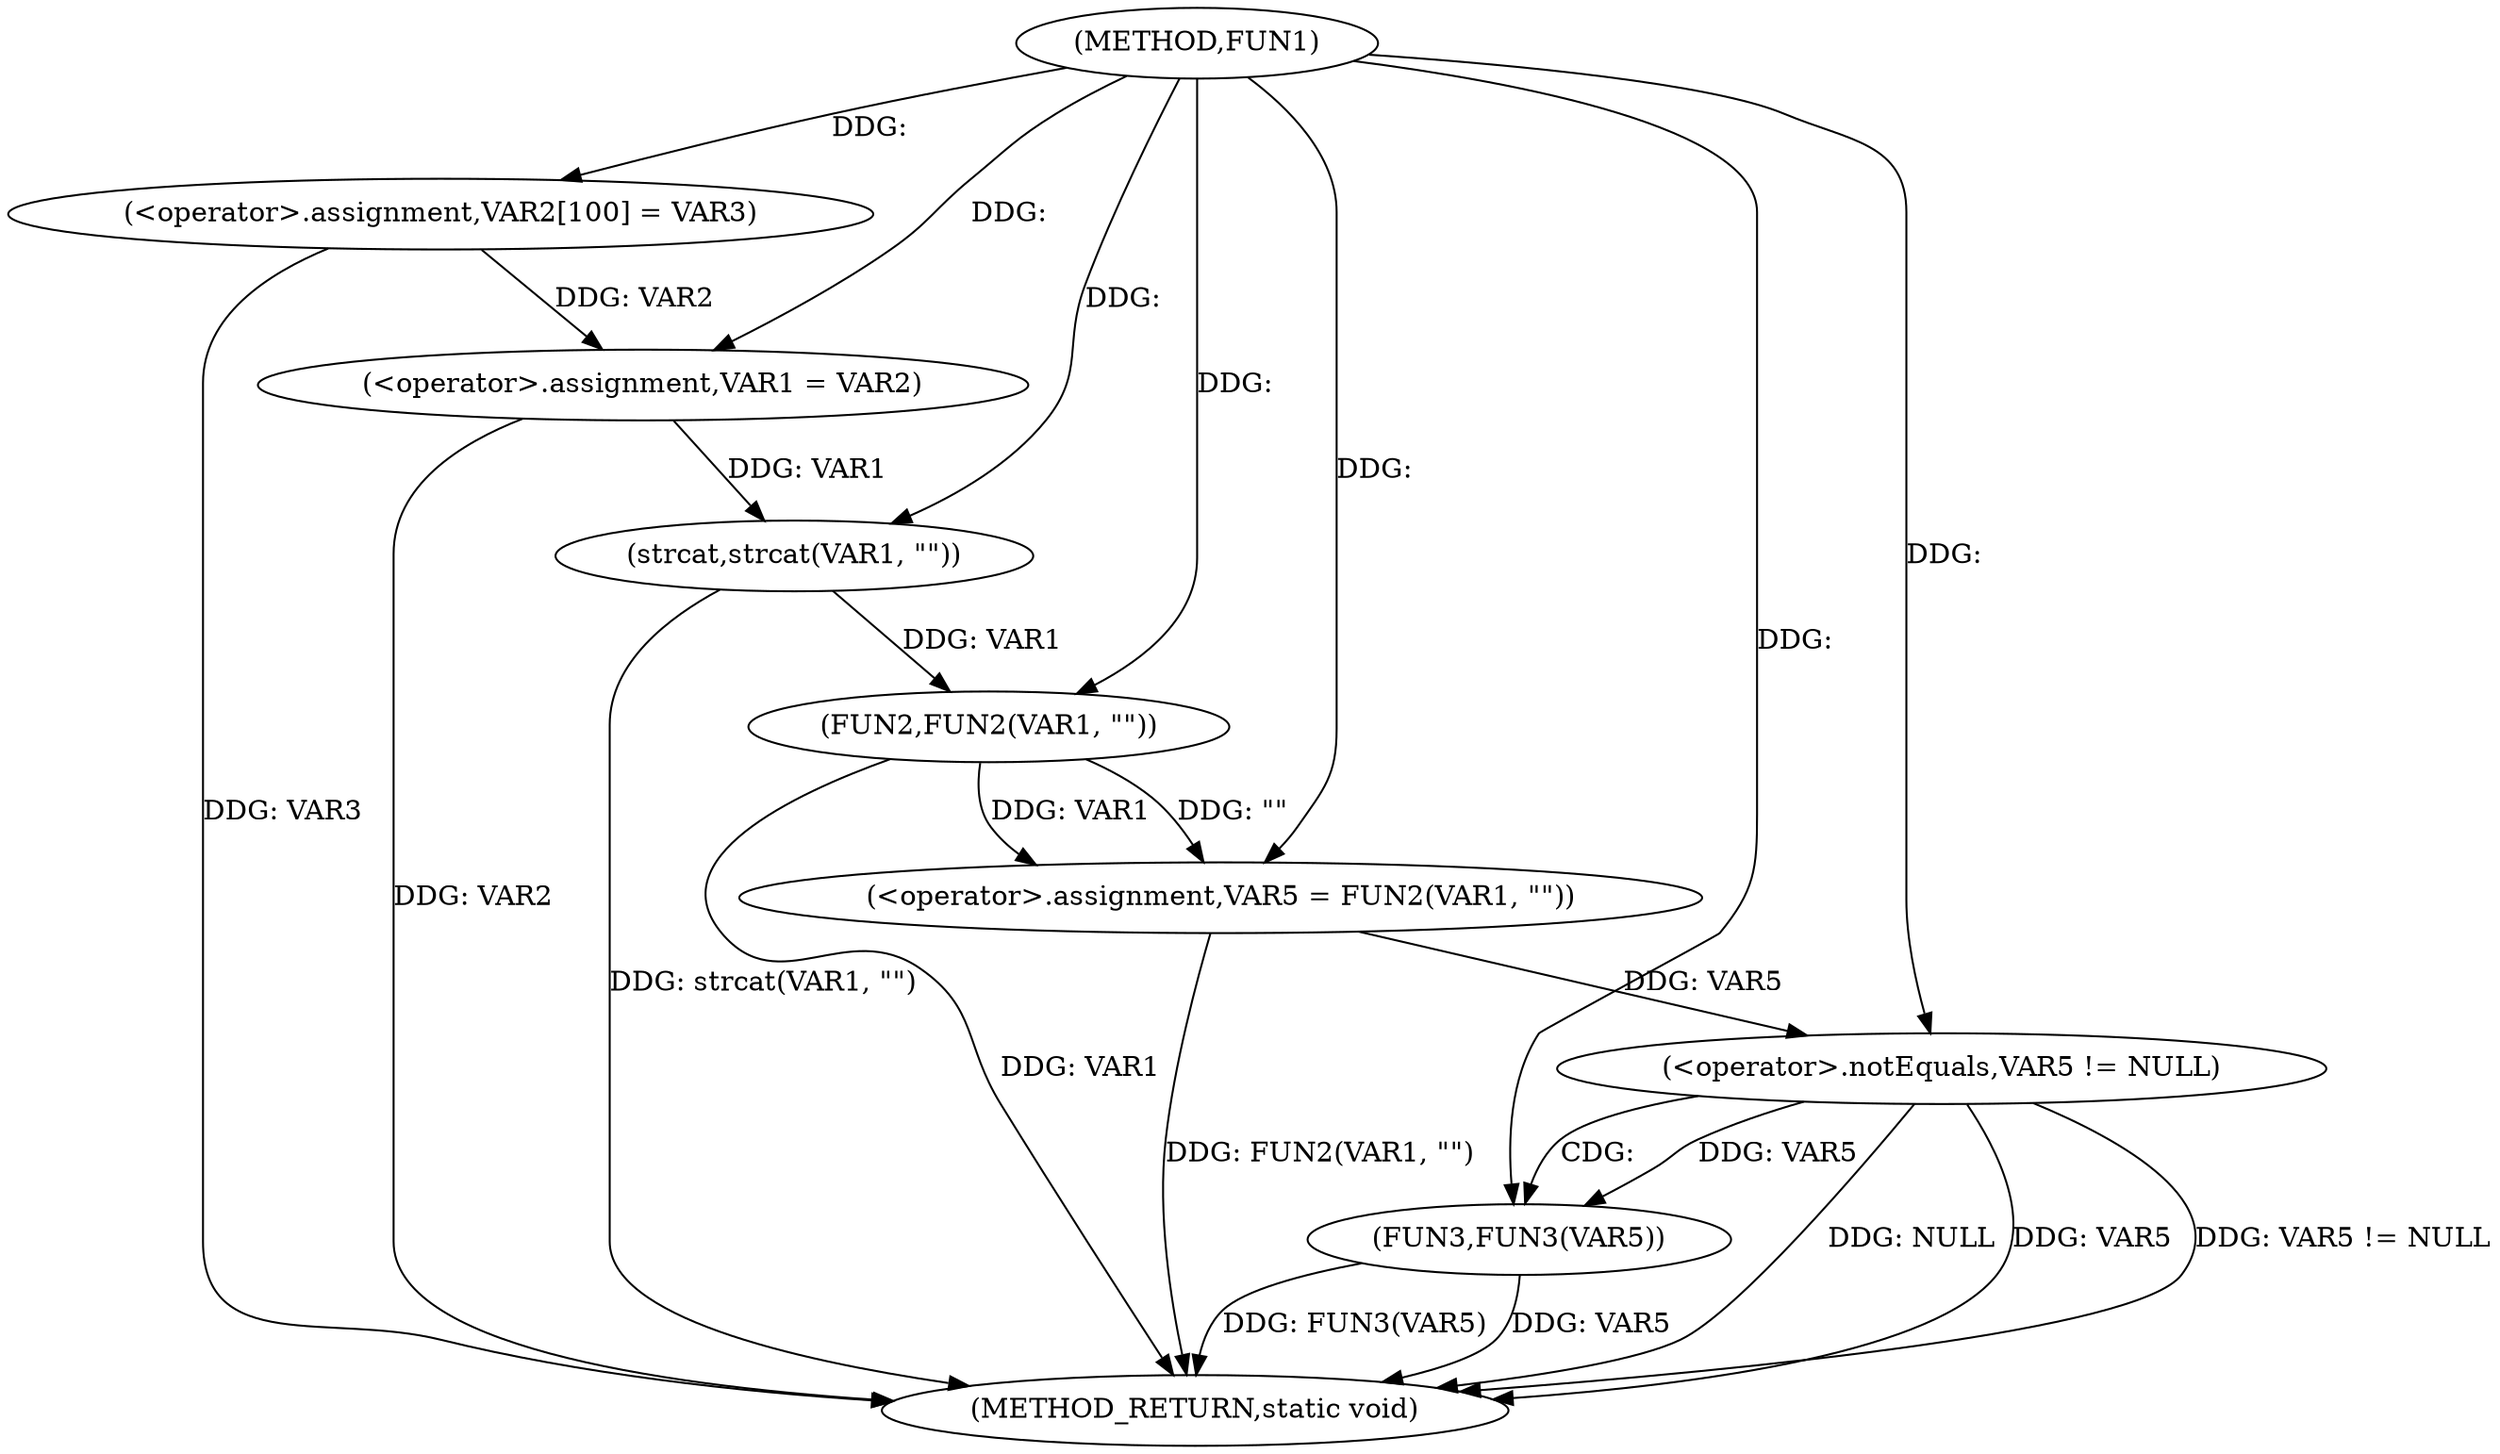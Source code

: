 digraph FUN1 {  
"1000100" [label = "(METHOD,FUN1)" ]
"1000127" [label = "(METHOD_RETURN,static void)" ]
"1000104" [label = "(<operator>.assignment,VAR2[100] = VAR3)" ]
"1000107" [label = "(<operator>.assignment,VAR1 = VAR2)" ]
"1000110" [label = "(strcat,strcat(VAR1, \"\"))" ]
"1000115" [label = "(<operator>.assignment,VAR5 = FUN2(VAR1, \"\"))" ]
"1000117" [label = "(FUN2,FUN2(VAR1, \"\"))" ]
"1000121" [label = "(<operator>.notEquals,VAR5 != NULL)" ]
"1000125" [label = "(FUN3,FUN3(VAR5))" ]
  "1000115" -> "1000127"  [ label = "DDG: FUN2(VAR1, \"\")"] 
  "1000125" -> "1000127"  [ label = "DDG: VAR5"] 
  "1000125" -> "1000127"  [ label = "DDG: FUN3(VAR5)"] 
  "1000121" -> "1000127"  [ label = "DDG: NULL"] 
  "1000117" -> "1000127"  [ label = "DDG: VAR1"] 
  "1000110" -> "1000127"  [ label = "DDG: strcat(VAR1, \"\")"] 
  "1000121" -> "1000127"  [ label = "DDG: VAR5"] 
  "1000121" -> "1000127"  [ label = "DDG: VAR5 != NULL"] 
  "1000104" -> "1000127"  [ label = "DDG: VAR3"] 
  "1000107" -> "1000127"  [ label = "DDG: VAR2"] 
  "1000100" -> "1000104"  [ label = "DDG: "] 
  "1000104" -> "1000107"  [ label = "DDG: VAR2"] 
  "1000100" -> "1000107"  [ label = "DDG: "] 
  "1000107" -> "1000110"  [ label = "DDG: VAR1"] 
  "1000100" -> "1000110"  [ label = "DDG: "] 
  "1000117" -> "1000115"  [ label = "DDG: VAR1"] 
  "1000117" -> "1000115"  [ label = "DDG: \"\""] 
  "1000100" -> "1000115"  [ label = "DDG: "] 
  "1000110" -> "1000117"  [ label = "DDG: VAR1"] 
  "1000100" -> "1000117"  [ label = "DDG: "] 
  "1000115" -> "1000121"  [ label = "DDG: VAR5"] 
  "1000100" -> "1000121"  [ label = "DDG: "] 
  "1000121" -> "1000125"  [ label = "DDG: VAR5"] 
  "1000100" -> "1000125"  [ label = "DDG: "] 
  "1000121" -> "1000125"  [ label = "CDG: "] 
}
